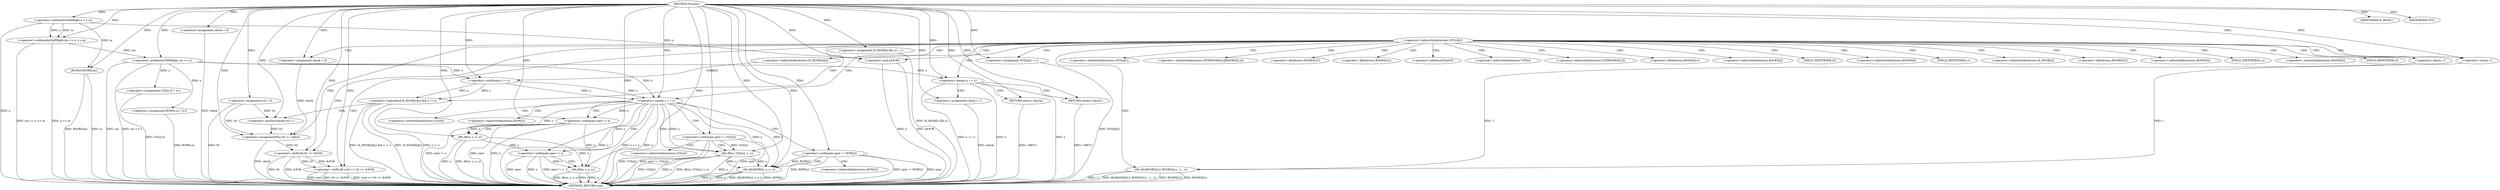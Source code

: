 digraph "Process" {  
"1001486" [label = "(METHOD,Process)" ]
"1001676" [label = "(METHOD_RETURN,void)" ]
"1001490" [label = "(<operator>.arithmeticShiftRight,cin >> n >> m)" ]
"1001495" [label = "(ROOKS,ROOKS(m))" ]
"1001499" [label = "(IDENTIFIER,IS_ROOK,)" ]
"1001535" [label = "(<operator>.assignment,ttl = 0)" ]
"1001539" [label = "(<operator>.assignment,check = 0)" ]
"1001542" [label = "(IDENTIFIER,VST,)" ]
"1001667" [label = "(<operator>.shiftLeft,cout << ttl << &#39)" ]
"1001673" [label = "(<operator>.and,n&#39)" ]
"1001502" [label = "(<operator>.arithmeticShiftRight,cin >> x)" ]
"1001505" [label = "(<operator>.assignment,COL[x.f] = x.s)" ]
"1001514" [label = "(<operator>.assignment,ROW[x.s] = x.f)" ]
"1001523" [label = "(<operator>.assignment,IS_ROOK[x.f][x.s] = 1)" ]
"1001560" [label = "(<operator>.assignment,VST[x][y] = 1)" ]
"1001646" [label = "(<operator>.assignment,check = 0)" ]
"1001649" [label = "(dfs,dfs(ROOKS[i].f, ROOKS[i].s, -1, -1))" ]
"1001664" [label = "(<operator>.assignmentPlus,ttl += check)" ]
"1001492" [label = "(<operator>.arithmeticShiftRight,n >> m)" ]
"1001568" [label = "(<operator>.logicalAnd,IS_ROOK[x][y] && x != y)" ]
"1001577" [label = "(<operator>.postIncrement,ttl++)" ]
"1001580" [label = "(<operator>.equals,x == y)" ]
"1001669" [label = "(<operator>.shiftLeft,ttl << &#39)" ]
"1001556" [label = "(<operator>.assignment,check = 1)" ]
"1001559" [label = "(RETURN,return;,return;)" ]
"1001660" [label = "(<operator>.minus,-1)" ]
"1001662" [label = "(<operator>.minus,-1)" ]
"1001552" [label = "(<operator>.equals,x == y)" ]
"1001555" [label = "(RETURN,return;,return;)" ]
"1001574" [label = "(<operator>.notEquals,x != y)" ]
"1001585" [label = "(<operator>.notEquals,ypre != COL[x])" ]
"1001590" [label = "(dfs,dfs(x, COL[x], x, y))" ]
"1001598" [label = "(<operator>.notEquals,xpre != ROW[y])" ]
"1001603" [label = "(dfs,dfs(ROW[y], y, x, y))" ]
"1001613" [label = "(<operator>.notEquals,ypre != x)" ]
"1001616" [label = "(dfs,dfs(x, x, x, y))" ]
"1001622" [label = "(<operator>.notEquals,xpre != y)" ]
"1001625" [label = "(dfs,dfs(y, y, x, y))" ]
"1001545" [label = "(<operator>.indirectIndexAccess,VST[x][y])" ]
"1001561" [label = "(<operator>.indirectIndexAccess,VST[x][y])" ]
"1001632" [label = "(<operator>.indirectIndexAccess,VST[ROOKS[i].f][ROOKS[i].s])" ]
"1001650" [label = "(<operator>.fieldAccess,ROOKS[i].f)" ]
"1001655" [label = "(<operator>.fieldAccess,ROOKS[i].s)" ]
"1001671" [label = "(<operator>.addressOf,&#39)" ]
"1001562" [label = "(<operator>.indirectIndexAccess,VST[x])" ]
"1001569" [label = "(<operator>.indirectIndexAccess,IS_ROOK[x][y])" ]
"1001633" [label = "(<operator>.indirectIndexAccess,VST[ROOKS[i].f])" ]
"1001640" [label = "(<operator>.fieldAccess,ROOKS[i].s)" ]
"1001651" [label = "(<operator>.indirectIndexAccess,ROOKS[i])" ]
"1001654" [label = "(FIELD_IDENTIFIER,f,f)" ]
"1001656" [label = "(<operator>.indirectIndexAccess,ROOKS[i])" ]
"1001659" [label = "(FIELD_IDENTIFIER,s,s)" ]
"1001570" [label = "(<operator>.indirectIndexAccess,IS_ROOK[x])" ]
"1001635" [label = "(<operator>.fieldAccess,ROOKS[i].f)" ]
"1001641" [label = "(<operator>.indirectIndexAccess,ROOKS[i])" ]
"1001644" [label = "(FIELD_IDENTIFIER,s,s)" ]
"1001587" [label = "(<operator>.indirectIndexAccess,COL[x])" ]
"1001592" [label = "(<operator>.indirectIndexAccess,COL[x])" ]
"1001600" [label = "(<operator>.indirectIndexAccess,ROW[y])" ]
"1001604" [label = "(<operator>.indirectIndexAccess,ROW[y])" ]
"1001636" [label = "(<operator>.indirectIndexAccess,ROOKS[i])" ]
"1001639" [label = "(FIELD_IDENTIFIER,f,f)" ]
  "1001555" -> "1001676"  [ label = "DDG: <RET>"] 
  "1001492" -> "1001676"  [ label = "DDG: n"] 
  "1001490" -> "1001676"  [ label = "DDG: n >> m"] 
  "1001490" -> "1001676"  [ label = "DDG: cin >> n >> m"] 
  "1001495" -> "1001676"  [ label = "DDG: m"] 
  "1001495" -> "1001676"  [ label = "DDG: ROOKS(m)"] 
  "1001502" -> "1001676"  [ label = "DDG: cin"] 
  "1001502" -> "1001676"  [ label = "DDG: cin >> x"] 
  "1001505" -> "1001676"  [ label = "DDG: COL[x.f]"] 
  "1001514" -> "1001676"  [ label = "DDG: ROW[x.s]"] 
  "1001523" -> "1001676"  [ label = "DDG: IS_ROOK[x.f][x.s]"] 
  "1001535" -> "1001676"  [ label = "DDG: ttl"] 
  "1001539" -> "1001676"  [ label = "DDG: check"] 
  "1001560" -> "1001676"  [ label = "DDG: VST[x][y]"] 
  "1001568" -> "1001676"  [ label = "DDG: IS_ROOK[x][y]"] 
  "1001568" -> "1001676"  [ label = "DDG: x != y"] 
  "1001568" -> "1001676"  [ label = "DDG: IS_ROOK[x][y] && x != y"] 
  "1001580" -> "1001676"  [ label = "DDG: x"] 
  "1001580" -> "1001676"  [ label = "DDG: y"] 
  "1001580" -> "1001676"  [ label = "DDG: x == y"] 
  "1001613" -> "1001676"  [ label = "DDG: ypre"] 
  "1001613" -> "1001676"  [ label = "DDG: x"] 
  "1001613" -> "1001676"  [ label = "DDG: ypre != x"] 
  "1001616" -> "1001676"  [ label = "DDG: x"] 
  "1001616" -> "1001676"  [ label = "DDG: dfs(x, x, x, y)"] 
  "1001622" -> "1001676"  [ label = "DDG: xpre"] 
  "1001622" -> "1001676"  [ label = "DDG: y"] 
  "1001622" -> "1001676"  [ label = "DDG: xpre != y"] 
  "1001625" -> "1001676"  [ label = "DDG: y"] 
  "1001625" -> "1001676"  [ label = "DDG: x"] 
  "1001625" -> "1001676"  [ label = "DDG: dfs(y, y, x, y)"] 
  "1001585" -> "1001676"  [ label = "DDG: ypre"] 
  "1001585" -> "1001676"  [ label = "DDG: COL[x]"] 
  "1001585" -> "1001676"  [ label = "DDG: ypre != COL[x]"] 
  "1001590" -> "1001676"  [ label = "DDG: x"] 
  "1001590" -> "1001676"  [ label = "DDG: COL[x]"] 
  "1001590" -> "1001676"  [ label = "DDG: y"] 
  "1001590" -> "1001676"  [ label = "DDG: dfs(x, COL[x], x, y)"] 
  "1001598" -> "1001676"  [ label = "DDG: xpre"] 
  "1001598" -> "1001676"  [ label = "DDG: ROW[y]"] 
  "1001598" -> "1001676"  [ label = "DDG: xpre != ROW[y]"] 
  "1001603" -> "1001676"  [ label = "DDG: ROW[y]"] 
  "1001603" -> "1001676"  [ label = "DDG: y"] 
  "1001603" -> "1001676"  [ label = "DDG: x"] 
  "1001603" -> "1001676"  [ label = "DDG: dfs(ROW[y], y, x, y)"] 
  "1001649" -> "1001676"  [ label = "DDG: ROOKS[i].f"] 
  "1001649" -> "1001676"  [ label = "DDG: ROOKS[i].s"] 
  "1001649" -> "1001676"  [ label = "DDG: -1"] 
  "1001649" -> "1001676"  [ label = "DDG: dfs(ROOKS[i].f, ROOKS[i].s, -1, -1)"] 
  "1001664" -> "1001676"  [ label = "DDG: check"] 
  "1001669" -> "1001676"  [ label = "DDG: ttl"] 
  "1001669" -> "1001676"  [ label = "DDG: &#39"] 
  "1001667" -> "1001676"  [ label = "DDG: ttl << &#39"] 
  "1001667" -> "1001676"  [ label = "DDG: cout << ttl << &#39"] 
  "1001673" -> "1001676"  [ label = "DDG: n"] 
  "1001673" -> "1001676"  [ label = "DDG: n&#39"] 
  "1001552" -> "1001676"  [ label = "DDG: x"] 
  "1001552" -> "1001676"  [ label = "DDG: y"] 
  "1001552" -> "1001676"  [ label = "DDG: x == y"] 
  "1001556" -> "1001676"  [ label = "DDG: check"] 
  "1001559" -> "1001676"  [ label = "DDG: <RET>"] 
  "1001667" -> "1001676"  [ label = "DDG: cout"] 
  "1001486" -> "1001499"  [ label = "DDG: "] 
  "1001486" -> "1001535"  [ label = "DDG: "] 
  "1001486" -> "1001539"  [ label = "DDG: "] 
  "1001486" -> "1001542"  [ label = "DDG: "] 
  "1001486" -> "1001490"  [ label = "DDG: "] 
  "1001492" -> "1001490"  [ label = "DDG: n"] 
  "1001492" -> "1001490"  [ label = "DDG: m"] 
  "1001492" -> "1001495"  [ label = "DDG: m"] 
  "1001486" -> "1001495"  [ label = "DDG: "] 
  "1001502" -> "1001505"  [ label = "DDG: x"] 
  "1001502" -> "1001514"  [ label = "DDG: x"] 
  "1001486" -> "1001523"  [ label = "DDG: "] 
  "1001486" -> "1001560"  [ label = "DDG: "] 
  "1001486" -> "1001646"  [ label = "DDG: "] 
  "1001646" -> "1001664"  [ label = "DDG: check"] 
  "1001486" -> "1001664"  [ label = "DDG: "] 
  "1001486" -> "1001667"  [ label = "DDG: "] 
  "1001669" -> "1001667"  [ label = "DDG: ttl"] 
  "1001669" -> "1001667"  [ label = "DDG: &#39"] 
  "1001492" -> "1001673"  [ label = "DDG: n"] 
  "1001486" -> "1001673"  [ label = "DDG: "] 
  "1001486" -> "1001492"  [ label = "DDG: "] 
  "1001490" -> "1001502"  [ label = "DDG: cin"] 
  "1001486" -> "1001502"  [ label = "DDG: "] 
  "1001660" -> "1001649"  [ label = "DDG: 1"] 
  "1001662" -> "1001649"  [ label = "DDG: 1"] 
  "1001535" -> "1001664"  [ label = "DDG: ttl"] 
  "1001577" -> "1001664"  [ label = "DDG: ttl"] 
  "1001664" -> "1001669"  [ label = "DDG: ttl"] 
  "1001486" -> "1001669"  [ label = "DDG: "] 
  "1001486" -> "1001556"  [ label = "DDG: "] 
  "1001486" -> "1001559"  [ label = "DDG: "] 
  "1001574" -> "1001568"  [ label = "DDG: x"] 
  "1001574" -> "1001568"  [ label = "DDG: y"] 
  "1001535" -> "1001577"  [ label = "DDG: ttl"] 
  "1001486" -> "1001577"  [ label = "DDG: "] 
  "1001502" -> "1001580"  [ label = "DDG: x"] 
  "1001574" -> "1001580"  [ label = "DDG: x"] 
  "1001486" -> "1001580"  [ label = "DDG: "] 
  "1001574" -> "1001580"  [ label = "DDG: y"] 
  "1001486" -> "1001660"  [ label = "DDG: "] 
  "1001486" -> "1001662"  [ label = "DDG: "] 
  "1001486" -> "1001555"  [ label = "DDG: "] 
  "1001502" -> "1001574"  [ label = "DDG: x"] 
  "1001486" -> "1001574"  [ label = "DDG: "] 
  "1001502" -> "1001552"  [ label = "DDG: x"] 
  "1001486" -> "1001552"  [ label = "DDG: "] 
  "1001486" -> "1001585"  [ label = "DDG: "] 
  "1001580" -> "1001590"  [ label = "DDG: x"] 
  "1001486" -> "1001590"  [ label = "DDG: "] 
  "1001585" -> "1001590"  [ label = "DDG: COL[x]"] 
  "1001580" -> "1001590"  [ label = "DDG: y"] 
  "1001486" -> "1001598"  [ label = "DDG: "] 
  "1001598" -> "1001603"  [ label = "DDG: ROW[y]"] 
  "1001580" -> "1001603"  [ label = "DDG: y"] 
  "1001590" -> "1001603"  [ label = "DDG: y"] 
  "1001486" -> "1001603"  [ label = "DDG: "] 
  "1001580" -> "1001603"  [ label = "DDG: x"] 
  "1001590" -> "1001603"  [ label = "DDG: x"] 
  "1001486" -> "1001613"  [ label = "DDG: "] 
  "1001580" -> "1001613"  [ label = "DDG: x"] 
  "1001613" -> "1001616"  [ label = "DDG: x"] 
  "1001486" -> "1001616"  [ label = "DDG: "] 
  "1001580" -> "1001616"  [ label = "DDG: y"] 
  "1001486" -> "1001622"  [ label = "DDG: "] 
  "1001580" -> "1001622"  [ label = "DDG: y"] 
  "1001616" -> "1001622"  [ label = "DDG: y"] 
  "1001622" -> "1001625"  [ label = "DDG: y"] 
  "1001486" -> "1001625"  [ label = "DDG: "] 
  "1001613" -> "1001625"  [ label = "DDG: x"] 
  "1001616" -> "1001625"  [ label = "DDG: x"] 
  "1001545" -> "1001568"  [ label = "CDG: "] 
  "1001545" -> "1001662"  [ label = "CDG: "] 
  "1001545" -> "1001644"  [ label = "CDG: "] 
  "1001545" -> "1001639"  [ label = "CDG: "] 
  "1001545" -> "1001654"  [ label = "CDG: "] 
  "1001545" -> "1001560"  [ label = "CDG: "] 
  "1001545" -> "1001664"  [ label = "CDG: "] 
  "1001545" -> "1001570"  [ label = "CDG: "] 
  "1001545" -> "1001669"  [ label = "CDG: "] 
  "1001545" -> "1001632"  [ label = "CDG: "] 
  "1001545" -> "1001646"  [ label = "CDG: "] 
  "1001545" -> "1001635"  [ label = "CDG: "] 
  "1001545" -> "1001552"  [ label = "CDG: "] 
  "1001545" -> "1001660"  [ label = "CDG: "] 
  "1001545" -> "1001649"  [ label = "CDG: "] 
  "1001545" -> "1001633"  [ label = "CDG: "] 
  "1001545" -> "1001667"  [ label = "CDG: "] 
  "1001545" -> "1001641"  [ label = "CDG: "] 
  "1001545" -> "1001656"  [ label = "CDG: "] 
  "1001545" -> "1001673"  [ label = "CDG: "] 
  "1001545" -> "1001562"  [ label = "CDG: "] 
  "1001545" -> "1001650"  [ label = "CDG: "] 
  "1001545" -> "1001659"  [ label = "CDG: "] 
  "1001545" -> "1001671"  [ label = "CDG: "] 
  "1001545" -> "1001651"  [ label = "CDG: "] 
  "1001545" -> "1001636"  [ label = "CDG: "] 
  "1001545" -> "1001640"  [ label = "CDG: "] 
  "1001545" -> "1001580"  [ label = "CDG: "] 
  "1001545" -> "1001655"  [ label = "CDG: "] 
  "1001545" -> "1001561"  [ label = "CDG: "] 
  "1001545" -> "1001569"  [ label = "CDG: "] 
  "1001568" -> "1001577"  [ label = "CDG: "] 
  "1001580" -> "1001613"  [ label = "CDG: "] 
  "1001580" -> "1001585"  [ label = "CDG: "] 
  "1001580" -> "1001600"  [ label = "CDG: "] 
  "1001580" -> "1001598"  [ label = "CDG: "] 
  "1001580" -> "1001622"  [ label = "CDG: "] 
  "1001580" -> "1001587"  [ label = "CDG: "] 
  "1001569" -> "1001574"  [ label = "CDG: "] 
  "1001552" -> "1001559"  [ label = "CDG: "] 
  "1001552" -> "1001555"  [ label = "CDG: "] 
  "1001552" -> "1001556"  [ label = "CDG: "] 
  "1001585" -> "1001590"  [ label = "CDG: "] 
  "1001585" -> "1001592"  [ label = "CDG: "] 
  "1001598" -> "1001604"  [ label = "CDG: "] 
  "1001598" -> "1001603"  [ label = "CDG: "] 
  "1001613" -> "1001616"  [ label = "CDG: "] 
  "1001622" -> "1001625"  [ label = "CDG: "] 
}
